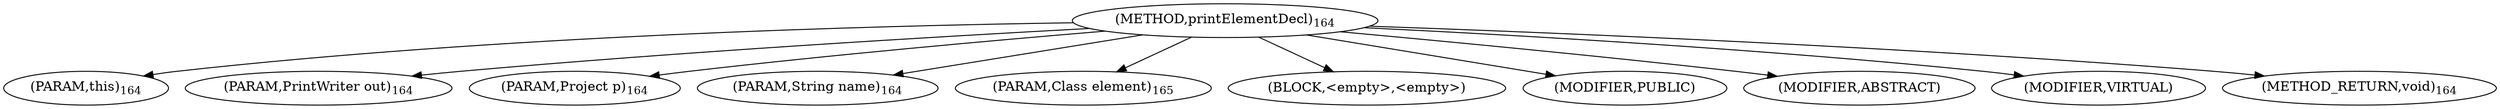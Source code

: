 digraph "printElementDecl" {  
"282" [label = <(METHOD,printElementDecl)<SUB>164</SUB>> ]
"283" [label = <(PARAM,this)<SUB>164</SUB>> ]
"284" [label = <(PARAM,PrintWriter out)<SUB>164</SUB>> ]
"285" [label = <(PARAM,Project p)<SUB>164</SUB>> ]
"286" [label = <(PARAM,String name)<SUB>164</SUB>> ]
"287" [label = <(PARAM,Class element)<SUB>165</SUB>> ]
"288" [label = <(BLOCK,&lt;empty&gt;,&lt;empty&gt;)> ]
"289" [label = <(MODIFIER,PUBLIC)> ]
"290" [label = <(MODIFIER,ABSTRACT)> ]
"291" [label = <(MODIFIER,VIRTUAL)> ]
"292" [label = <(METHOD_RETURN,void)<SUB>164</SUB>> ]
  "282" -> "283" 
  "282" -> "284" 
  "282" -> "285" 
  "282" -> "286" 
  "282" -> "287" 
  "282" -> "288" 
  "282" -> "289" 
  "282" -> "290" 
  "282" -> "291" 
  "282" -> "292" 
}
